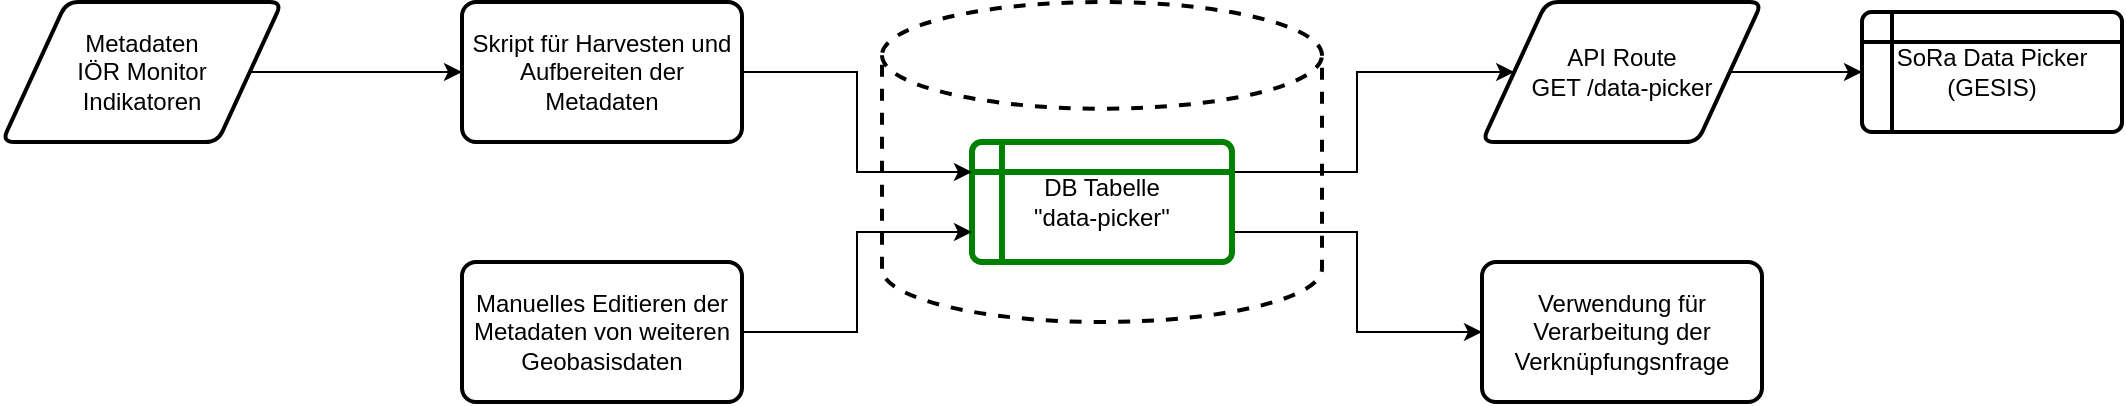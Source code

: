 <mxfile version="22.1.21" type="github">
  <diagram name="Seite-1" id="7itORTUB3bLX3umiasWY">
    <mxGraphModel dx="3200" dy="1255" grid="1" gridSize="10" guides="1" tooltips="1" connect="1" arrows="1" fold="1" page="1" pageScale="1" pageWidth="827" pageHeight="1169" math="0" shadow="0">
      <root>
        <mxCell id="0" />
        <mxCell id="1" parent="0" />
        <mxCell id="zgmgz5HFSm-j7z8Il_pY-1" value="" style="strokeWidth=2;html=1;shape=mxgraph.flowchart.database;whiteSpace=wrap;dashed=1;" vertex="1" parent="1">
          <mxGeometry x="290" y="90" width="220" height="160" as="geometry" />
        </mxCell>
        <mxCell id="zgmgz5HFSm-j7z8Il_pY-9" style="edgeStyle=orthogonalEdgeStyle;rounded=0;orthogonalLoop=1;jettySize=auto;html=1;exitX=1;exitY=0.5;exitDx=0;exitDy=0;entryX=0;entryY=0.5;entryDx=0;entryDy=0;" edge="1" parent="1" source="zgmgz5HFSm-j7z8Il_pY-3" target="zgmgz5HFSm-j7z8Il_pY-6">
          <mxGeometry relative="1" as="geometry" />
        </mxCell>
        <mxCell id="zgmgz5HFSm-j7z8Il_pY-3" value="&lt;div&gt;Metadaten&lt;/div&gt;&lt;div&gt;IÖR Monitor&lt;/div&gt;&lt;div&gt;Indikatoren&lt;br&gt;&lt;/div&gt;" style="shape=parallelogram;html=1;strokeWidth=2;perimeter=parallelogramPerimeter;whiteSpace=wrap;rounded=1;arcSize=12;size=0.23;" vertex="1" parent="1">
          <mxGeometry x="-150" y="90" width="140" height="70" as="geometry" />
        </mxCell>
        <mxCell id="zgmgz5HFSm-j7z8Il_pY-14" style="edgeStyle=orthogonalEdgeStyle;rounded=0;orthogonalLoop=1;jettySize=auto;html=1;exitX=1;exitY=0.25;exitDx=0;exitDy=0;" edge="1" parent="1" source="zgmgz5HFSm-j7z8Il_pY-4" target="zgmgz5HFSm-j7z8Il_pY-13">
          <mxGeometry relative="1" as="geometry" />
        </mxCell>
        <mxCell id="zgmgz5HFSm-j7z8Il_pY-18" style="edgeStyle=orthogonalEdgeStyle;rounded=0;orthogonalLoop=1;jettySize=auto;html=1;exitX=1;exitY=0.75;exitDx=0;exitDy=0;entryX=0;entryY=0.5;entryDx=0;entryDy=0;" edge="1" parent="1" source="zgmgz5HFSm-j7z8Il_pY-4" target="zgmgz5HFSm-j7z8Il_pY-17">
          <mxGeometry relative="1" as="geometry" />
        </mxCell>
        <mxCell id="zgmgz5HFSm-j7z8Il_pY-4" value="&lt;div&gt;DB Tabelle&lt;/div&gt;&lt;div&gt;&quot;data-picker&quot;&lt;br&gt;&lt;/div&gt;" style="shape=internalStorage;whiteSpace=wrap;html=1;dx=15;dy=15;rounded=1;arcSize=8;strokeWidth=3;strokeColor=#008000;" vertex="1" parent="1">
          <mxGeometry x="335" y="160" width="130" height="60" as="geometry" />
        </mxCell>
        <mxCell id="zgmgz5HFSm-j7z8Il_pY-10" style="edgeStyle=orthogonalEdgeStyle;rounded=0;orthogonalLoop=1;jettySize=auto;html=1;exitX=1;exitY=0.5;exitDx=0;exitDy=0;entryX=0;entryY=0.25;entryDx=0;entryDy=0;" edge="1" parent="1" source="zgmgz5HFSm-j7z8Il_pY-6" target="zgmgz5HFSm-j7z8Il_pY-4">
          <mxGeometry relative="1" as="geometry" />
        </mxCell>
        <mxCell id="zgmgz5HFSm-j7z8Il_pY-6" value="Skript für Harvesten und Aufbereiten der Metadaten" style="rounded=1;whiteSpace=wrap;html=1;absoluteArcSize=1;arcSize=14;strokeWidth=2;" vertex="1" parent="1">
          <mxGeometry x="80" y="90" width="140" height="70" as="geometry" />
        </mxCell>
        <mxCell id="zgmgz5HFSm-j7z8Il_pY-12" style="edgeStyle=orthogonalEdgeStyle;rounded=0;orthogonalLoop=1;jettySize=auto;html=1;exitX=1;exitY=0.5;exitDx=0;exitDy=0;entryX=0;entryY=0.75;entryDx=0;entryDy=0;" edge="1" parent="1" source="zgmgz5HFSm-j7z8Il_pY-11" target="zgmgz5HFSm-j7z8Il_pY-4">
          <mxGeometry relative="1" as="geometry" />
        </mxCell>
        <mxCell id="zgmgz5HFSm-j7z8Il_pY-11" value="Manuelles Editieren der Metadaten von weiteren Geobasisdaten" style="rounded=1;whiteSpace=wrap;html=1;absoluteArcSize=1;arcSize=14;strokeWidth=2;" vertex="1" parent="1">
          <mxGeometry x="80" y="220" width="140" height="70" as="geometry" />
        </mxCell>
        <mxCell id="zgmgz5HFSm-j7z8Il_pY-16" style="edgeStyle=orthogonalEdgeStyle;rounded=0;orthogonalLoop=1;jettySize=auto;html=1;exitX=1;exitY=0.5;exitDx=0;exitDy=0;entryX=0;entryY=0.5;entryDx=0;entryDy=0;" edge="1" parent="1" source="zgmgz5HFSm-j7z8Il_pY-13" target="zgmgz5HFSm-j7z8Il_pY-15">
          <mxGeometry relative="1" as="geometry" />
        </mxCell>
        <mxCell id="zgmgz5HFSm-j7z8Il_pY-13" value="&lt;div&gt;API Route &lt;br&gt;&lt;/div&gt;&lt;div&gt;GET /data-picker&lt;br&gt;&lt;/div&gt;" style="shape=parallelogram;html=1;strokeWidth=2;perimeter=parallelogramPerimeter;whiteSpace=wrap;rounded=1;arcSize=12;size=0.23;" vertex="1" parent="1">
          <mxGeometry x="590" y="90" width="140" height="70" as="geometry" />
        </mxCell>
        <mxCell id="zgmgz5HFSm-j7z8Il_pY-15" value="&lt;div&gt;SoRa Data Picker (GESIS)&lt;br&gt;&lt;/div&gt;" style="shape=internalStorage;whiteSpace=wrap;html=1;dx=15;dy=15;rounded=1;arcSize=8;strokeWidth=2;strokeColor=#000000;" vertex="1" parent="1">
          <mxGeometry x="780" y="95" width="130" height="60" as="geometry" />
        </mxCell>
        <mxCell id="zgmgz5HFSm-j7z8Il_pY-17" value="Verwendung für Verarbeitung der Verknüpfungsnfrage" style="rounded=1;whiteSpace=wrap;html=1;absoluteArcSize=1;arcSize=14;strokeWidth=2;" vertex="1" parent="1">
          <mxGeometry x="590" y="220" width="140" height="70" as="geometry" />
        </mxCell>
      </root>
    </mxGraphModel>
  </diagram>
</mxfile>
